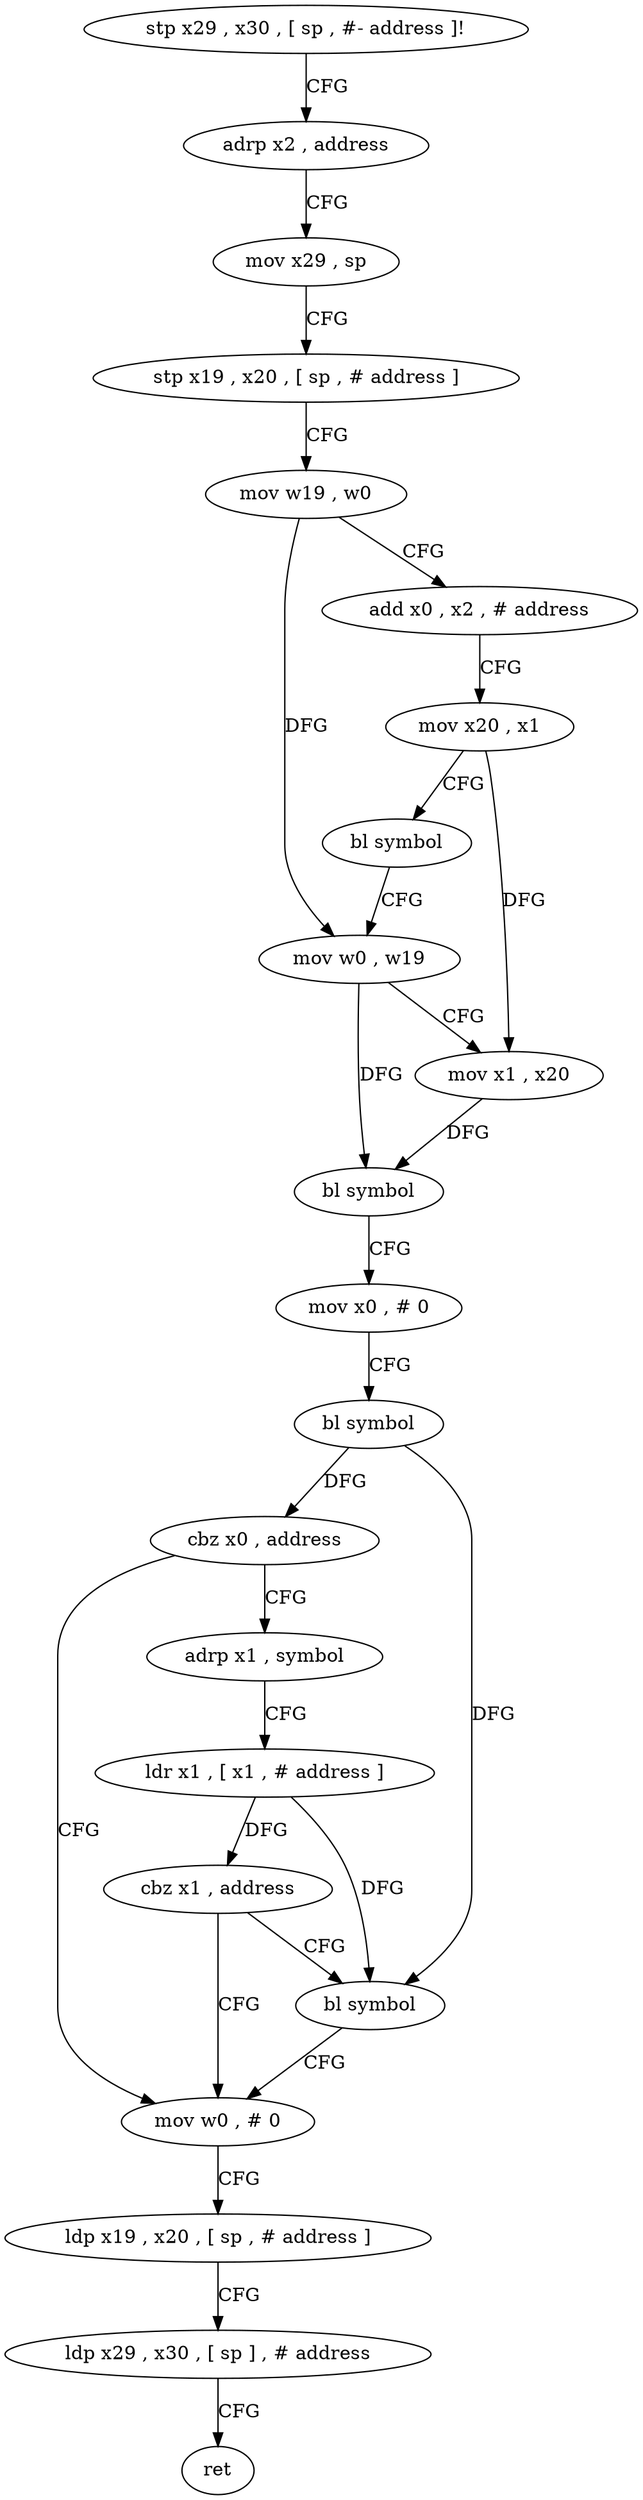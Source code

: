 digraph "func" {
"4212720" [label = "stp x29 , x30 , [ sp , #- address ]!" ]
"4212724" [label = "adrp x2 , address" ]
"4212728" [label = "mov x29 , sp" ]
"4212732" [label = "stp x19 , x20 , [ sp , # address ]" ]
"4212736" [label = "mov w19 , w0" ]
"4212740" [label = "add x0 , x2 , # address" ]
"4212744" [label = "mov x20 , x1" ]
"4212748" [label = "bl symbol" ]
"4212752" [label = "mov w0 , w19" ]
"4212756" [label = "mov x1 , x20" ]
"4212760" [label = "bl symbol" ]
"4212764" [label = "mov x0 , # 0" ]
"4212768" [label = "bl symbol" ]
"4212772" [label = "cbz x0 , address" ]
"4212792" [label = "mov w0 , # 0" ]
"4212776" [label = "adrp x1 , symbol" ]
"4212796" [label = "ldp x19 , x20 , [ sp , # address ]" ]
"4212800" [label = "ldp x29 , x30 , [ sp ] , # address" ]
"4212804" [label = "ret" ]
"4212780" [label = "ldr x1 , [ x1 , # address ]" ]
"4212784" [label = "cbz x1 , address" ]
"4212788" [label = "bl symbol" ]
"4212720" -> "4212724" [ label = "CFG" ]
"4212724" -> "4212728" [ label = "CFG" ]
"4212728" -> "4212732" [ label = "CFG" ]
"4212732" -> "4212736" [ label = "CFG" ]
"4212736" -> "4212740" [ label = "CFG" ]
"4212736" -> "4212752" [ label = "DFG" ]
"4212740" -> "4212744" [ label = "CFG" ]
"4212744" -> "4212748" [ label = "CFG" ]
"4212744" -> "4212756" [ label = "DFG" ]
"4212748" -> "4212752" [ label = "CFG" ]
"4212752" -> "4212756" [ label = "CFG" ]
"4212752" -> "4212760" [ label = "DFG" ]
"4212756" -> "4212760" [ label = "DFG" ]
"4212760" -> "4212764" [ label = "CFG" ]
"4212764" -> "4212768" [ label = "CFG" ]
"4212768" -> "4212772" [ label = "DFG" ]
"4212768" -> "4212788" [ label = "DFG" ]
"4212772" -> "4212792" [ label = "CFG" ]
"4212772" -> "4212776" [ label = "CFG" ]
"4212792" -> "4212796" [ label = "CFG" ]
"4212776" -> "4212780" [ label = "CFG" ]
"4212796" -> "4212800" [ label = "CFG" ]
"4212800" -> "4212804" [ label = "CFG" ]
"4212780" -> "4212784" [ label = "DFG" ]
"4212780" -> "4212788" [ label = "DFG" ]
"4212784" -> "4212792" [ label = "CFG" ]
"4212784" -> "4212788" [ label = "CFG" ]
"4212788" -> "4212792" [ label = "CFG" ]
}
